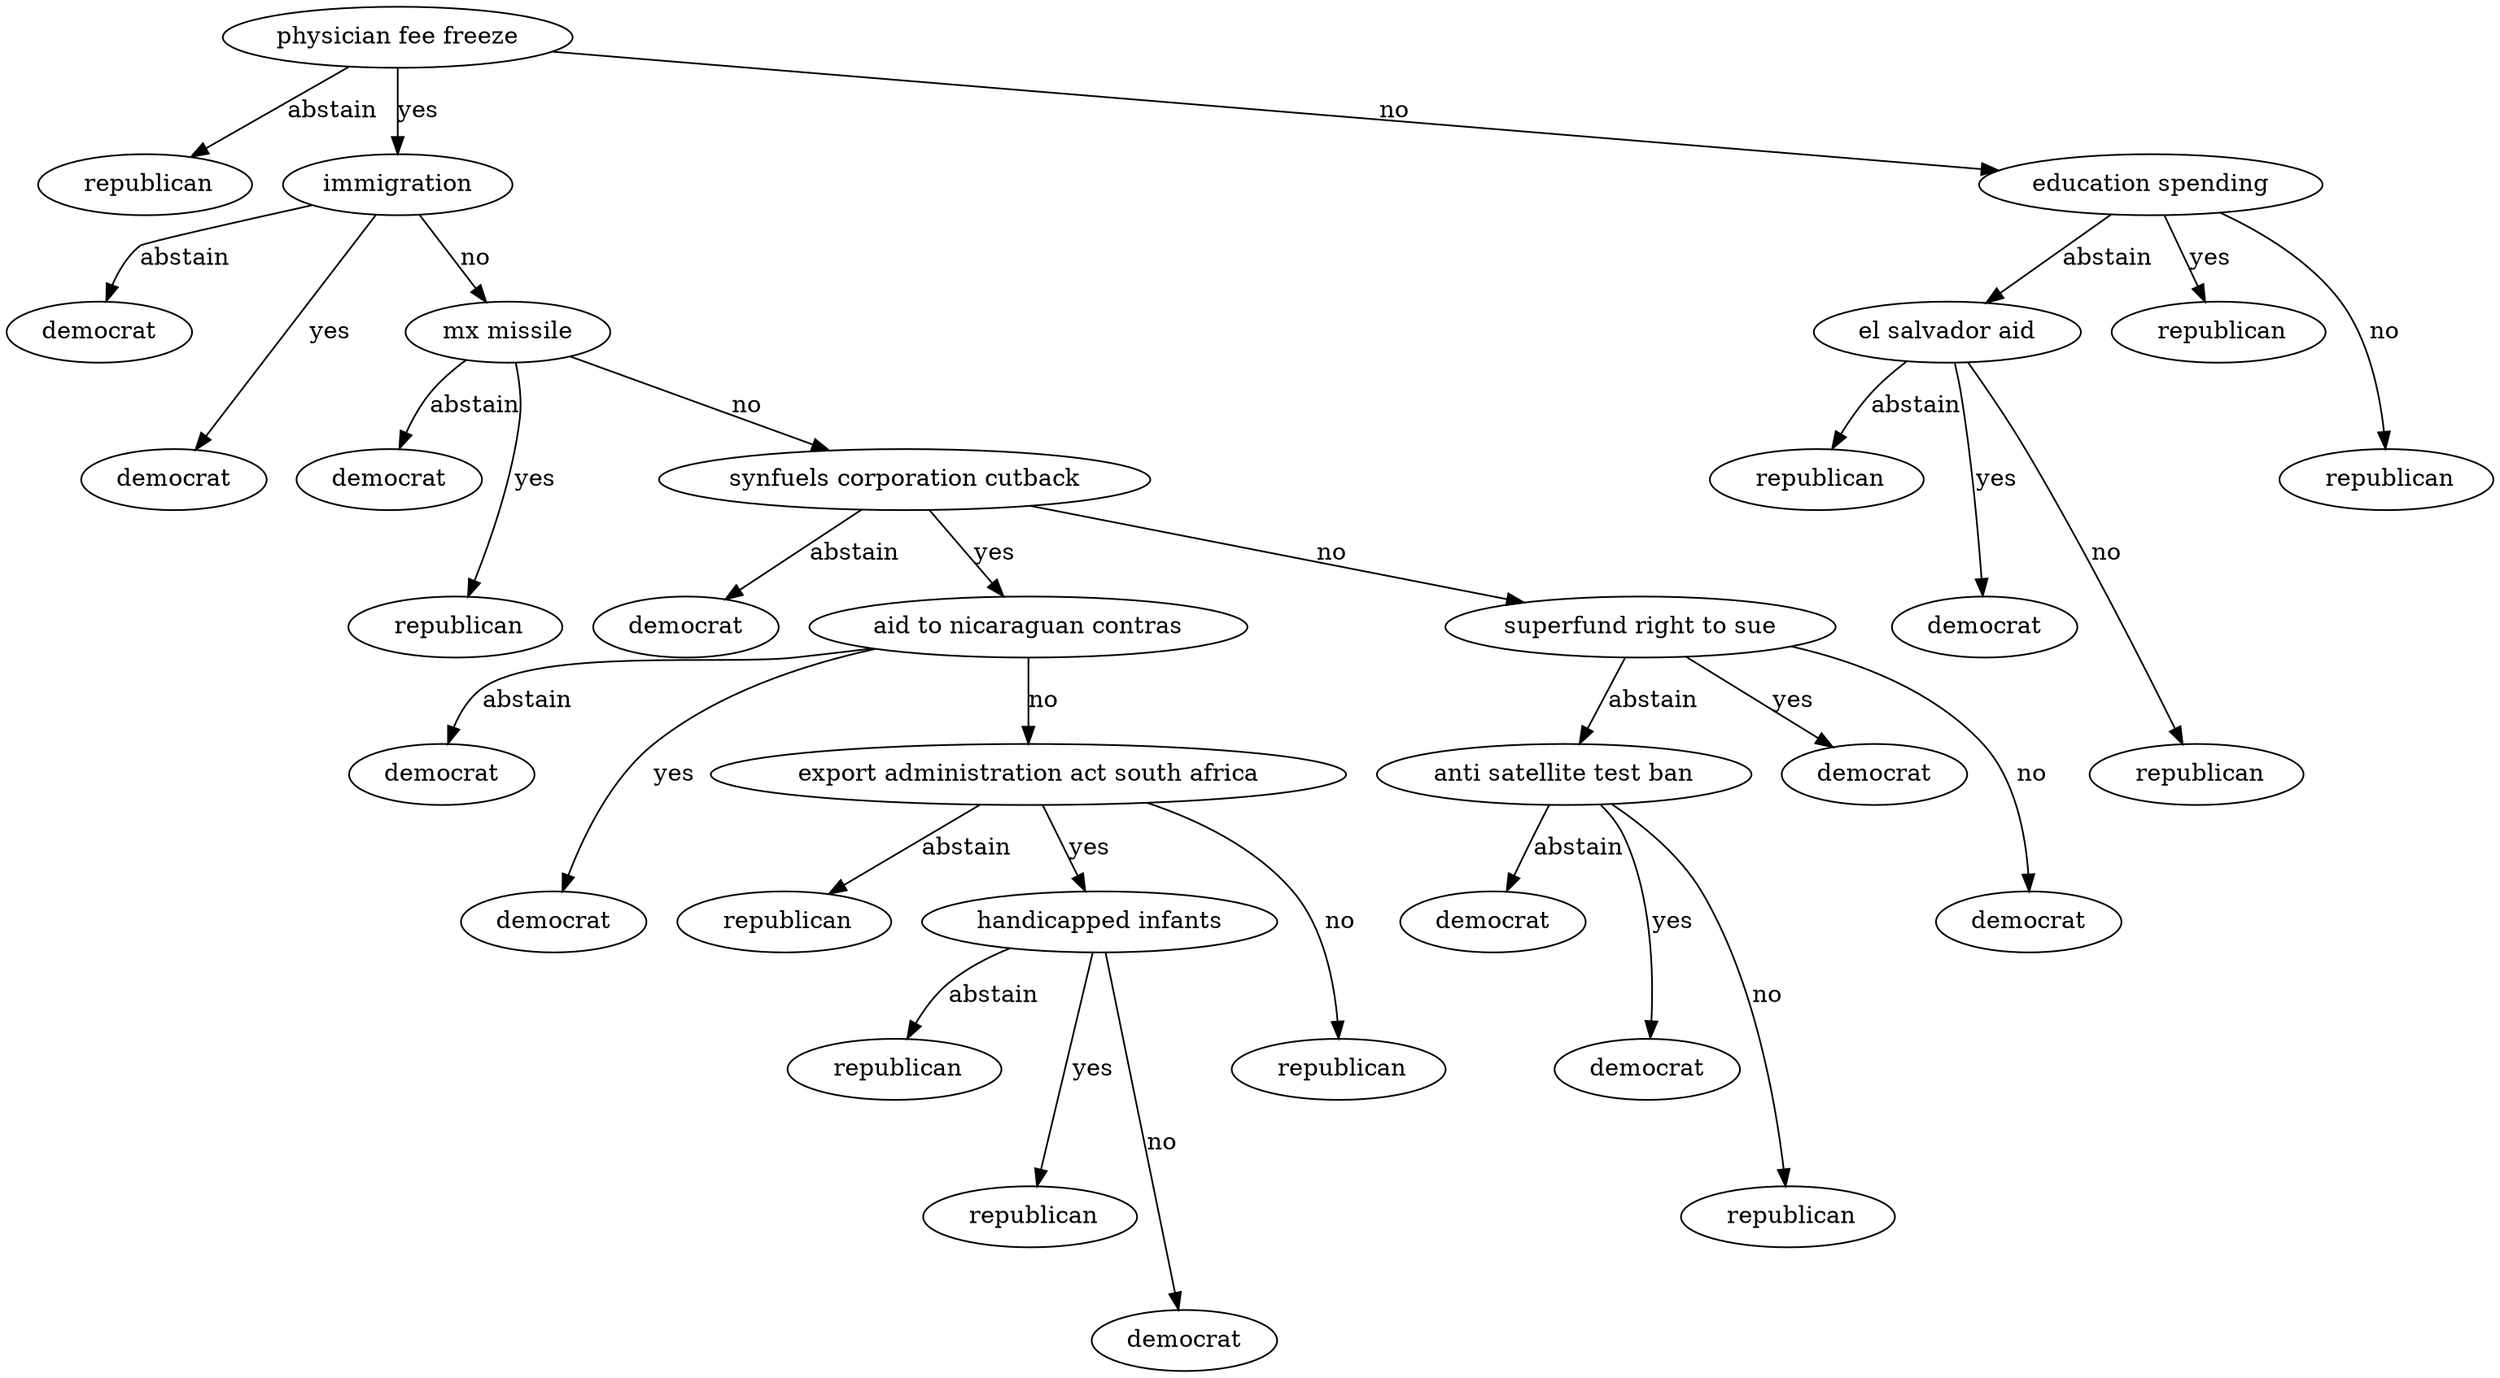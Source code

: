 digraph {
	graph [rank=LR];
	physicianfeefreeze	 [label="physician fee freeze"];
	202	 [label=" republican"];
	physicianfeefreeze -> 202	 [label=abstain,
		minlen=1];
	252	 [label=immigration];
	physicianfeefreeze -> 252	 [label=yes];
	266	 [label="education spending"];
	physicianfeefreeze -> 266	 [label=no];
	205	 [label=democrat];
	252 -> 205	 [label=abstain,
		minlen=1];
	207	 [label=democrat];
	252 -> 207	 [label=yes,
		minlen=2];
	251	 [label="mx missile"];
	252 -> 251	 [label=no];
	210	 [label=democrat];
	251 -> 210	 [label=abstain,
		minlen=1];
	212	 [label=" republican"];
	251 -> 212	 [label=yes,
		minlen=2];
	250	 [label="synfuels corporation cutback"];
	251 -> 250	 [label=no];
	215	 [label=democrat];
	250 -> 215	 [label=abstain,
		minlen=1];
	235	 [label="aid to nicaraguan contras"];
	250 -> 235	 [label=yes];
	249	 [label="superfund right to sue"];
	250 -> 249	 [label=no];
	218	 [label=democrat];
	235 -> 218	 [label=abstain,
		minlen=1];
	220	 [label=democrat];
	235 -> 220	 [label=yes,
		minlen=2];
	234	 [label="export administration act south africa"];
	235 -> 234	 [label=no];
	223	 [label=" republican"];
	234 -> 223	 [label=abstain,
		minlen=1];
	231	 [label="handicapped infants"];
	234 -> 231	 [label=yes];
	233	 [label=" republican"];
	234 -> 233	 [label=no,
		minlen=2];
	226	 [label=" republican"];
	231 -> 226	 [label=abstain,
		minlen=1];
	228	 [label=" republican"];
	231 -> 228	 [label=yes,
		minlen=2];
	230	 [label=democrat];
	231 -> 230	 [label=no,
		minlen=3];
	244	 [label="anti satellite test ban"];
	249 -> 244	 [label=abstain];
	246	 [label=democrat];
	249 -> 246	 [label=yes,
		minlen=1];
	248	 [label=democrat];
	249 -> 248	 [label=no,
		minlen=2];
	239	 [label=democrat];
	244 -> 239	 [label=abstain,
		minlen=1];
	241	 [label=democrat];
	244 -> 241	 [label=yes,
		minlen=2];
	243	 [label=" republican"];
	244 -> 243	 [label=no,
		minlen=3];
	261	 [label="el salvador aid"];
	266 -> 261	 [label=abstain];
	263	 [label=" republican"];
	266 -> 263	 [label=yes,
		minlen=1];
	265	 [label=" republican"];
	266 -> 265	 [label=no,
		minlen=2];
	256	 [label=" republican"];
	261 -> 256	 [label=abstain,
		minlen=1];
	258	 [label=democrat];
	261 -> 258	 [label=yes,
		minlen=2];
	260	 [label=" republican"];
	261 -> 260	 [label=no,
		minlen=3];
}
